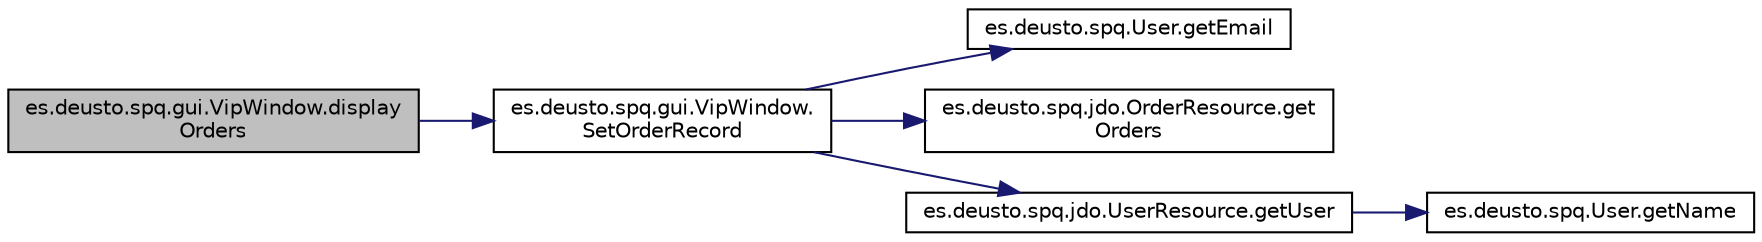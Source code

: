 digraph "es.deusto.spq.gui.VipWindow.displayOrders"
{
 // LATEX_PDF_SIZE
  edge [fontname="Helvetica",fontsize="10",labelfontname="Helvetica",labelfontsize="10"];
  node [fontname="Helvetica",fontsize="10",shape=record];
  rankdir="LR";
  Node1 [label="es.deusto.spq.gui.VipWindow.display\lOrders",height=0.2,width=0.4,color="black", fillcolor="grey75", style="filled", fontcolor="black",tooltip=" "];
  Node1 -> Node2 [color="midnightblue",fontsize="10",style="solid",fontname="Helvetica"];
  Node2 [label="es.deusto.spq.gui.VipWindow.\lSetOrderRecord",height=0.2,width=0.4,color="black", fillcolor="white", style="filled",URL="$classes_1_1deusto_1_1spq_1_1gui_1_1_vip_window.html#abe8f0a4139d589824484f3225a886daa",tooltip=" "];
  Node2 -> Node3 [color="midnightblue",fontsize="10",style="solid",fontname="Helvetica"];
  Node3 [label="es.deusto.spq.User.getEmail",height=0.2,width=0.4,color="black", fillcolor="white", style="filled",URL="$classes_1_1deusto_1_1spq_1_1_user.html#a8eb958f1263ff4eab882c5b414154316",tooltip=" "];
  Node2 -> Node4 [color="midnightblue",fontsize="10",style="solid",fontname="Helvetica"];
  Node4 [label="es.deusto.spq.jdo.OrderResource.get\lOrders",height=0.2,width=0.4,color="black", fillcolor="white", style="filled",URL="$classes_1_1deusto_1_1spq_1_1jdo_1_1_order_resource.html#ac4fcabd3b05d3e956352a2e66f004f71",tooltip=" "];
  Node2 -> Node5 [color="midnightblue",fontsize="10",style="solid",fontname="Helvetica"];
  Node5 [label="es.deusto.spq.jdo.UserResource.getUser",height=0.2,width=0.4,color="black", fillcolor="white", style="filled",URL="$classes_1_1deusto_1_1spq_1_1jdo_1_1_user_resource.html#a12039924e28a6029df559f3175041f5f",tooltip=" "];
  Node5 -> Node6 [color="midnightblue",fontsize="10",style="solid",fontname="Helvetica"];
  Node6 [label="es.deusto.spq.User.getName",height=0.2,width=0.4,color="black", fillcolor="white", style="filled",URL="$classes_1_1deusto_1_1spq_1_1_user.html#a4dbdafcb1847a0b029d2cbd8d21a8b83",tooltip=" "];
}
